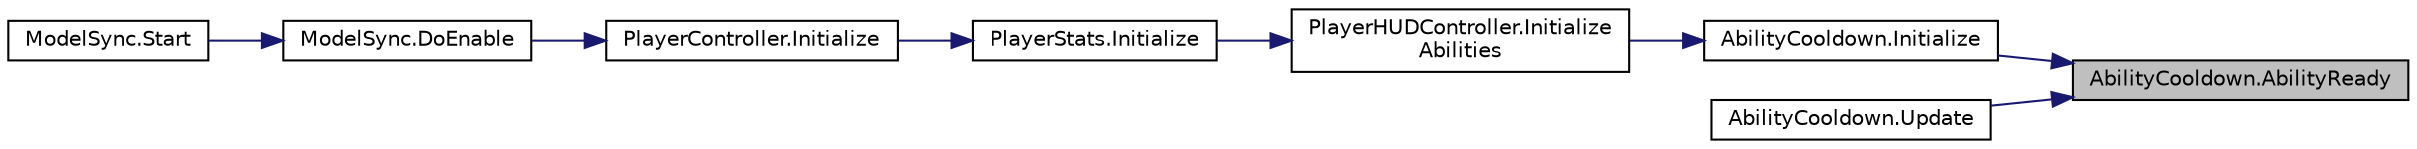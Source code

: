 digraph "AbilityCooldown.AbilityReady"
{
 // INTERACTIVE_SVG=YES
 // LATEX_PDF_SIZE
  edge [fontname="Helvetica",fontsize="10",labelfontname="Helvetica",labelfontsize="10"];
  node [fontname="Helvetica",fontsize="10",shape=record];
  rankdir="RL";
  Node1 [label="AbilityCooldown.AbilityReady",height=0.2,width=0.4,color="black", fillcolor="grey75", style="filled", fontcolor="black",tooltip="This function is called whenever this ability is ready and you have enough mana."];
  Node1 -> Node2 [dir="back",color="midnightblue",fontsize="10",style="solid",fontname="Helvetica"];
  Node2 [label="AbilityCooldown.Initialize",height=0.2,width=0.4,color="black", fillcolor="white", style="filled",URL="$class_ability_cooldown.html#aa01c150ac26f1694a1e174e152510094",tooltip="Initializes the current AbilityCooldown."];
  Node2 -> Node3 [dir="back",color="midnightblue",fontsize="10",style="solid",fontname="Helvetica"];
  Node3 [label="PlayerHUDController.Initialize\lAbilities",height=0.2,width=0.4,color="black", fillcolor="white", style="filled",URL="$class_player_h_u_d_controller.html#adf30ead91cd36140e32d0ad158fbbae4",tooltip=" "];
  Node3 -> Node4 [dir="back",color="midnightblue",fontsize="10",style="solid",fontname="Helvetica"];
  Node4 [label="PlayerStats.Initialize",height=0.2,width=0.4,color="black", fillcolor="white", style="filled",URL="$class_player_stats.html#ae874ab5cbb490cbdcf3f5613b8bc2240",tooltip="Initialize the actual Stats of the Player."];
  Node4 -> Node5 [dir="back",color="midnightblue",fontsize="10",style="solid",fontname="Helvetica"];
  Node5 [label="PlayerController.Initialize",height=0.2,width=0.4,color="black", fillcolor="white", style="filled",URL="$class_player_controller.html#a75e94e4fd555e57e55ab4b7e54024dcf",tooltip="Initialize the PlayerController."];
  Node5 -> Node6 [dir="back",color="midnightblue",fontsize="10",style="solid",fontname="Helvetica"];
  Node6 [label="ModelSync.DoEnable",height=0.2,width=0.4,color="black", fillcolor="white", style="filled",URL="$class_model_sync.html#ab8359f73ae31a7f926c80ebcd7e9444a",tooltip="This starts all the initialization chain for the player."];
  Node6 -> Node7 [dir="back",color="midnightblue",fontsize="10",style="solid",fontname="Helvetica"];
  Node7 [label="ModelSync.Start",height=0.2,width=0.4,color="black", fillcolor="white", style="filled",URL="$class_model_sync.html#a47be08ee3bbd2a173514e74da3dd65cb",tooltip=" "];
  Node1 -> Node8 [dir="back",color="midnightblue",fontsize="10",style="solid",fontname="Helvetica"];
  Node8 [label="AbilityCooldown.Update",height=0.2,width=0.4,color="black", fillcolor="white", style="filled",URL="$class_ability_cooldown.html#a0a1223f783a3c342413172a5797fa597",tooltip=" "];
}
